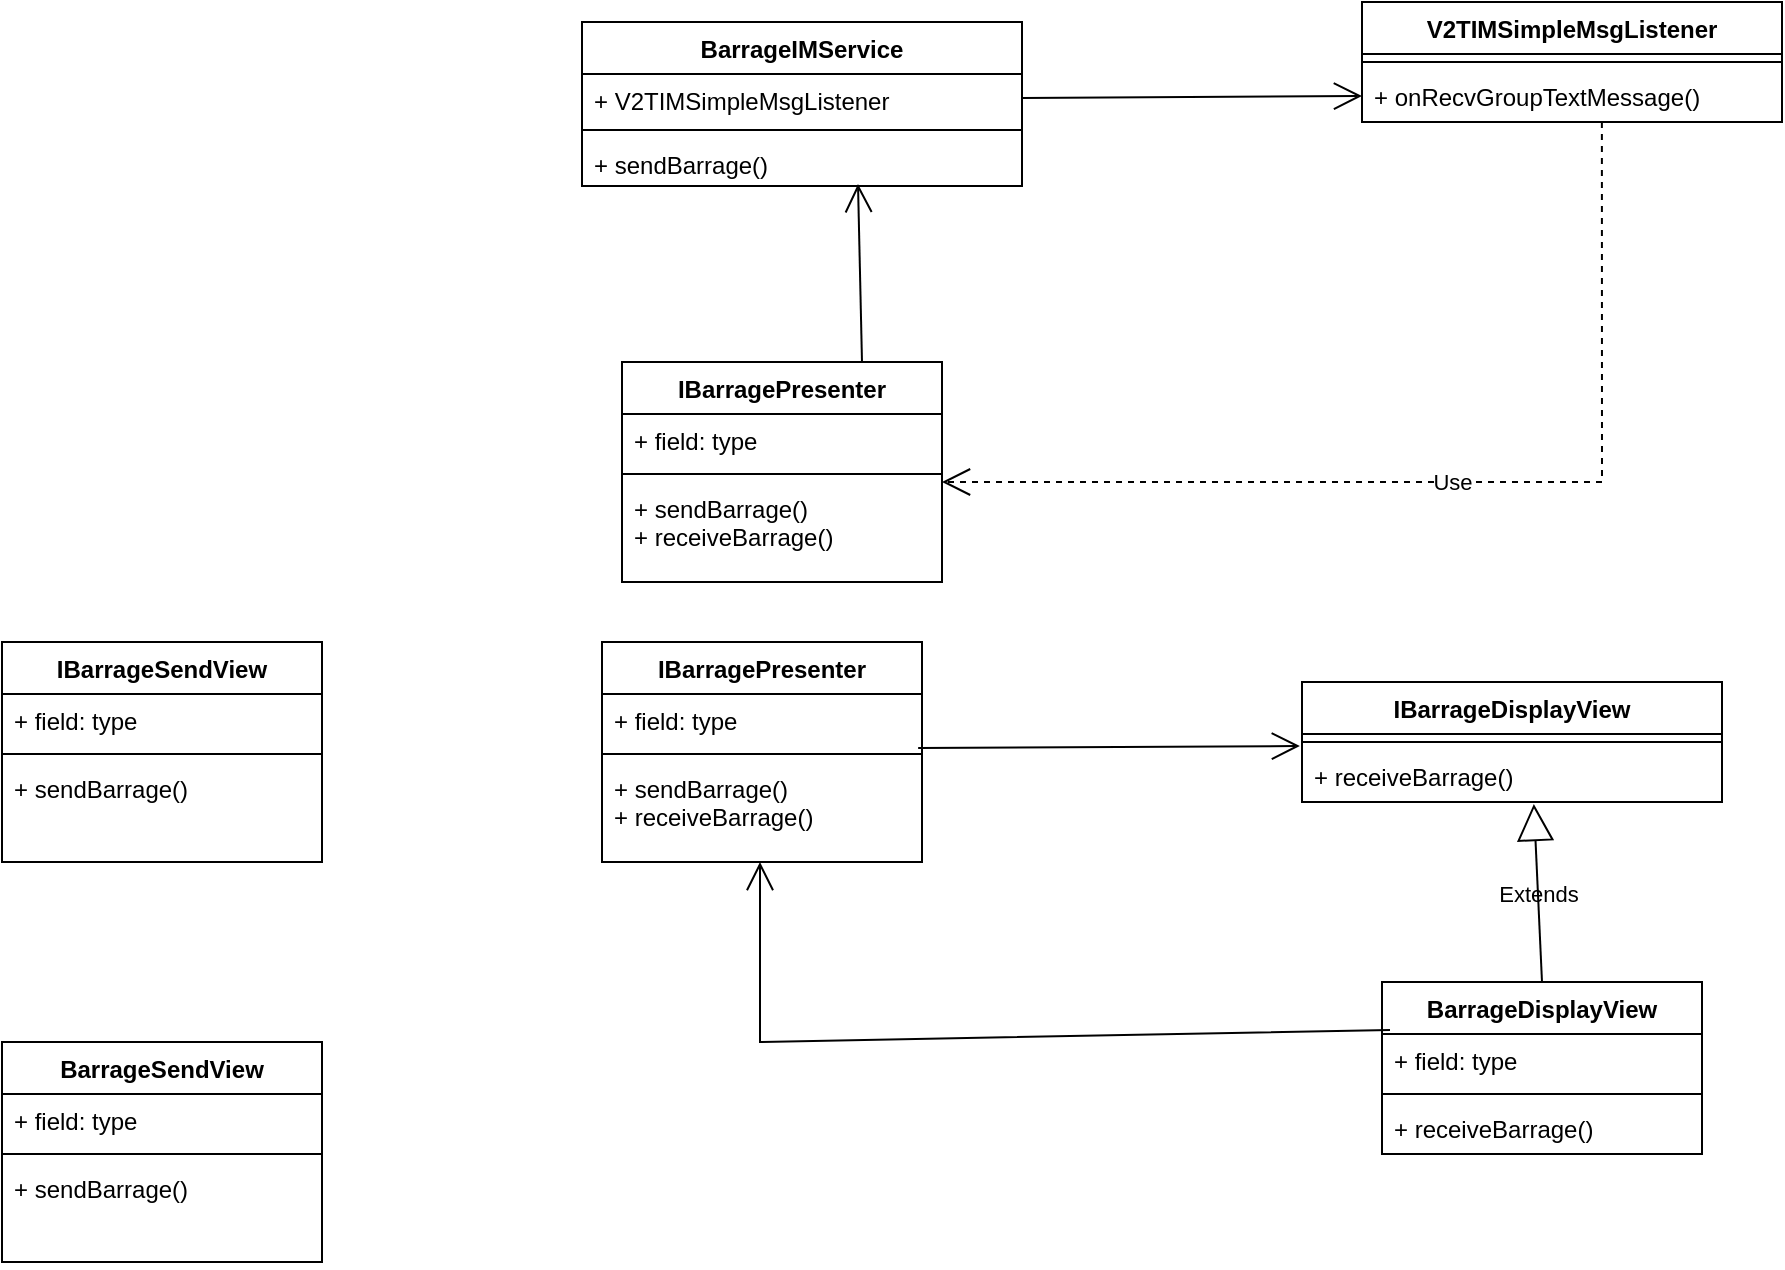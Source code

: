 <mxfile version="22.1.3" type="github">
  <diagram name="第 1 页" id="IBhxvfkGAeg1p5E4bXM3">
    <mxGraphModel dx="2074" dy="1059" grid="1" gridSize="10" guides="1" tooltips="1" connect="1" arrows="1" fold="1" page="1" pageScale="1" pageWidth="827" pageHeight="1169" math="0" shadow="0">
      <root>
        <mxCell id="0" />
        <mxCell id="1" parent="0" />
        <mxCell id="6ni6ROQNfi7pwdVgRZrK-12" value="V2TIMSimpleMsgListener" style="swimlane;fontStyle=1;align=center;verticalAlign=top;childLayout=stackLayout;horizontal=1;startSize=26;horizontalStack=0;resizeParent=1;resizeParentMax=0;resizeLast=0;collapsible=1;marginBottom=0;whiteSpace=wrap;html=1;labelBackgroundColor=none;" vertex="1" parent="1">
          <mxGeometry x="730" y="280" width="210" height="60" as="geometry" />
        </mxCell>
        <mxCell id="6ni6ROQNfi7pwdVgRZrK-14" value="" style="line;strokeWidth=1;align=left;verticalAlign=middle;spacingTop=-1;spacingLeft=3;spacingRight=3;rotatable=0;labelPosition=right;points=[];portConstraint=eastwest;labelBackgroundColor=none;" vertex="1" parent="6ni6ROQNfi7pwdVgRZrK-12">
          <mxGeometry y="26" width="210" height="8" as="geometry" />
        </mxCell>
        <mxCell id="6ni6ROQNfi7pwdVgRZrK-15" value="+&amp;nbsp;onRecvGroupTextMessage()" style="text;align=left;verticalAlign=top;spacingLeft=4;spacingRight=4;overflow=hidden;rotatable=0;points=[[0,0.5],[1,0.5]];portConstraint=eastwest;whiteSpace=wrap;html=1;labelBackgroundColor=none;" vertex="1" parent="6ni6ROQNfi7pwdVgRZrK-12">
          <mxGeometry y="34" width="210" height="26" as="geometry" />
        </mxCell>
        <mxCell id="6ni6ROQNfi7pwdVgRZrK-21" value="BarrageIMService" style="swimlane;fontStyle=1;align=center;verticalAlign=top;childLayout=stackLayout;horizontal=1;startSize=26;horizontalStack=0;resizeParent=1;resizeParentMax=0;resizeLast=0;collapsible=1;marginBottom=0;whiteSpace=wrap;html=1;labelBackgroundColor=none;" vertex="1" parent="1">
          <mxGeometry x="340" y="290" width="220" height="82" as="geometry" />
        </mxCell>
        <mxCell id="6ni6ROQNfi7pwdVgRZrK-22" value="+&amp;nbsp;V2TIMSimpleMsgListener" style="text;align=left;verticalAlign=top;spacingLeft=4;spacingRight=4;overflow=hidden;rotatable=0;points=[[0,0.5],[1,0.5]];portConstraint=eastwest;whiteSpace=wrap;html=1;labelBackgroundColor=none;" vertex="1" parent="6ni6ROQNfi7pwdVgRZrK-21">
          <mxGeometry y="26" width="220" height="24" as="geometry" />
        </mxCell>
        <mxCell id="6ni6ROQNfi7pwdVgRZrK-23" value="" style="line;strokeWidth=1;align=left;verticalAlign=middle;spacingTop=-1;spacingLeft=3;spacingRight=3;rotatable=0;labelPosition=right;points=[];portConstraint=eastwest;labelBackgroundColor=none;" vertex="1" parent="6ni6ROQNfi7pwdVgRZrK-21">
          <mxGeometry y="50" width="220" height="8" as="geometry" />
        </mxCell>
        <mxCell id="6ni6ROQNfi7pwdVgRZrK-24" value="+&amp;nbsp;sendBarrage()" style="text;align=left;verticalAlign=top;spacingLeft=4;spacingRight=4;overflow=hidden;rotatable=0;points=[[0,0.5],[1,0.5]];portConstraint=eastwest;whiteSpace=wrap;html=1;labelBackgroundColor=none;" vertex="1" parent="6ni6ROQNfi7pwdVgRZrK-21">
          <mxGeometry y="58" width="220" height="24" as="geometry" />
        </mxCell>
        <mxCell id="6ni6ROQNfi7pwdVgRZrK-25" value="" style="endArrow=open;endFill=1;endSize=12;html=1;rounded=0;exitX=1;exitY=0.5;exitDx=0;exitDy=0;entryX=0;entryY=0.5;entryDx=0;entryDy=0;labelBackgroundColor=none;fontColor=default;" edge="1" parent="1" source="6ni6ROQNfi7pwdVgRZrK-22" target="6ni6ROQNfi7pwdVgRZrK-15">
          <mxGeometry width="160" relative="1" as="geometry">
            <mxPoint x="560" y="339" as="sourcePoint" />
            <mxPoint x="650" y="330" as="targetPoint" />
          </mxGeometry>
        </mxCell>
        <mxCell id="6ni6ROQNfi7pwdVgRZrK-26" value="IBarragePresenter" style="swimlane;fontStyle=1;align=center;verticalAlign=top;childLayout=stackLayout;horizontal=1;startSize=26;horizontalStack=0;resizeParent=1;resizeParentMax=0;resizeLast=0;collapsible=1;marginBottom=0;whiteSpace=wrap;html=1;labelBackgroundColor=none;" vertex="1" parent="1">
          <mxGeometry x="360" y="460" width="160" height="110" as="geometry" />
        </mxCell>
        <mxCell id="6ni6ROQNfi7pwdVgRZrK-27" value="+ field: type" style="text;align=left;verticalAlign=top;spacingLeft=4;spacingRight=4;overflow=hidden;rotatable=0;points=[[0,0.5],[1,0.5]];portConstraint=eastwest;whiteSpace=wrap;html=1;labelBackgroundColor=none;" vertex="1" parent="6ni6ROQNfi7pwdVgRZrK-26">
          <mxGeometry y="26" width="160" height="26" as="geometry" />
        </mxCell>
        <mxCell id="6ni6ROQNfi7pwdVgRZrK-28" value="" style="line;strokeWidth=1;align=left;verticalAlign=middle;spacingTop=-1;spacingLeft=3;spacingRight=3;rotatable=0;labelPosition=right;points=[];portConstraint=eastwest;labelBackgroundColor=none;" vertex="1" parent="6ni6ROQNfi7pwdVgRZrK-26">
          <mxGeometry y="52" width="160" height="8" as="geometry" />
        </mxCell>
        <mxCell id="6ni6ROQNfi7pwdVgRZrK-29" value="+&amp;nbsp;sendBarrage()&lt;br&gt;+&amp;nbsp;receiveBarrage()" style="text;align=left;verticalAlign=top;spacingLeft=4;spacingRight=4;overflow=hidden;rotatable=0;points=[[0,0.5],[1,0.5]];portConstraint=eastwest;whiteSpace=wrap;html=1;labelBackgroundColor=none;" vertex="1" parent="6ni6ROQNfi7pwdVgRZrK-26">
          <mxGeometry y="60" width="160" height="50" as="geometry" />
        </mxCell>
        <mxCell id="6ni6ROQNfi7pwdVgRZrK-31" value="" style="endArrow=open;endFill=1;endSize=12;html=1;rounded=0;exitX=0.75;exitY=0;exitDx=0;exitDy=0;labelBackgroundColor=none;fontColor=default;" edge="1" parent="1" source="6ni6ROQNfi7pwdVgRZrK-26">
          <mxGeometry width="160" relative="1" as="geometry">
            <mxPoint x="413" y="383" as="sourcePoint" />
            <mxPoint x="478" y="371" as="targetPoint" />
          </mxGeometry>
        </mxCell>
        <mxCell id="6ni6ROQNfi7pwdVgRZrK-32" value="IBarrageDisplayView" style="swimlane;fontStyle=1;align=center;verticalAlign=top;childLayout=stackLayout;horizontal=1;startSize=26;horizontalStack=0;resizeParent=1;resizeParentMax=0;resizeLast=0;collapsible=1;marginBottom=0;whiteSpace=wrap;html=1;labelBackgroundColor=none;" vertex="1" parent="1">
          <mxGeometry x="700" y="620" width="210" height="60" as="geometry" />
        </mxCell>
        <mxCell id="6ni6ROQNfi7pwdVgRZrK-33" value="" style="line;strokeWidth=1;align=left;verticalAlign=middle;spacingTop=-1;spacingLeft=3;spacingRight=3;rotatable=0;labelPosition=right;points=[];portConstraint=eastwest;labelBackgroundColor=none;" vertex="1" parent="6ni6ROQNfi7pwdVgRZrK-32">
          <mxGeometry y="26" width="210" height="8" as="geometry" />
        </mxCell>
        <mxCell id="6ni6ROQNfi7pwdVgRZrK-34" value="+&amp;nbsp;receiveBarrage()" style="text;align=left;verticalAlign=top;spacingLeft=4;spacingRight=4;overflow=hidden;rotatable=0;points=[[0,0.5],[1,0.5]];portConstraint=eastwest;whiteSpace=wrap;html=1;labelBackgroundColor=none;" vertex="1" parent="6ni6ROQNfi7pwdVgRZrK-32">
          <mxGeometry y="34" width="210" height="26" as="geometry" />
        </mxCell>
        <mxCell id="6ni6ROQNfi7pwdVgRZrK-35" value="" style="endArrow=open;endFill=1;endSize=12;html=1;rounded=0;entryX=-0.005;entryY=-0.077;entryDx=0;entryDy=0;entryPerimeter=0;labelBackgroundColor=none;fontColor=default;exitX=0.988;exitY=1.038;exitDx=0;exitDy=0;exitPerimeter=0;" edge="1" parent="1" source="6ni6ROQNfi7pwdVgRZrK-46" target="6ni6ROQNfi7pwdVgRZrK-34">
          <mxGeometry width="160" relative="1" as="geometry">
            <mxPoint x="620" y="499" as="sourcePoint" />
            <mxPoint x="700" y="540" as="targetPoint" />
          </mxGeometry>
        </mxCell>
        <mxCell id="6ni6ROQNfi7pwdVgRZrK-36" value="BarrageDisplayView" style="swimlane;fontStyle=1;align=center;verticalAlign=top;childLayout=stackLayout;horizontal=1;startSize=26;horizontalStack=0;resizeParent=1;resizeParentMax=0;resizeLast=0;collapsible=1;marginBottom=0;whiteSpace=wrap;html=1;labelBackgroundColor=none;" vertex="1" parent="1">
          <mxGeometry x="740" y="770" width="160" height="86" as="geometry" />
        </mxCell>
        <mxCell id="6ni6ROQNfi7pwdVgRZrK-37" value="+ field: type" style="text;align=left;verticalAlign=top;spacingLeft=4;spacingRight=4;overflow=hidden;rotatable=0;points=[[0,0.5],[1,0.5]];portConstraint=eastwest;whiteSpace=wrap;html=1;labelBackgroundColor=none;" vertex="1" parent="6ni6ROQNfi7pwdVgRZrK-36">
          <mxGeometry y="26" width="160" height="26" as="geometry" />
        </mxCell>
        <mxCell id="6ni6ROQNfi7pwdVgRZrK-38" value="" style="line;strokeWidth=1;align=left;verticalAlign=middle;spacingTop=-1;spacingLeft=3;spacingRight=3;rotatable=0;labelPosition=right;points=[];portConstraint=eastwest;labelBackgroundColor=none;" vertex="1" parent="6ni6ROQNfi7pwdVgRZrK-36">
          <mxGeometry y="52" width="160" height="8" as="geometry" />
        </mxCell>
        <mxCell id="6ni6ROQNfi7pwdVgRZrK-39" value="+&amp;nbsp;receiveBarrage()" style="text;align=left;verticalAlign=top;spacingLeft=4;spacingRight=4;overflow=hidden;rotatable=0;points=[[0,0.5],[1,0.5]];portConstraint=eastwest;whiteSpace=wrap;html=1;labelBackgroundColor=none;" vertex="1" parent="6ni6ROQNfi7pwdVgRZrK-36">
          <mxGeometry y="60" width="160" height="26" as="geometry" />
        </mxCell>
        <mxCell id="6ni6ROQNfi7pwdVgRZrK-43" value="Extends" style="endArrow=block;endSize=16;endFill=0;html=1;rounded=0;exitX=0.5;exitY=0;exitDx=0;exitDy=0;entryX=0.552;entryY=1.038;entryDx=0;entryDy=0;entryPerimeter=0;labelBackgroundColor=none;fontColor=default;" edge="1" parent="1" source="6ni6ROQNfi7pwdVgRZrK-36" target="6ni6ROQNfi7pwdVgRZrK-34">
          <mxGeometry width="160" relative="1" as="geometry">
            <mxPoint x="680" y="585" as="sourcePoint" />
            <mxPoint x="840" y="585" as="targetPoint" />
          </mxGeometry>
        </mxCell>
        <mxCell id="6ni6ROQNfi7pwdVgRZrK-44" value="" style="endArrow=open;endFill=1;endSize=12;html=1;rounded=0;exitX=0.025;exitY=-0.077;exitDx=0;exitDy=0;exitPerimeter=0;labelBackgroundColor=none;fontColor=default;" edge="1" parent="1" source="6ni6ROQNfi7pwdVgRZrK-37">
          <mxGeometry width="160" relative="1" as="geometry">
            <mxPoint x="730.0" y="749.01" as="sourcePoint" />
            <mxPoint x="429" y="710" as="targetPoint" />
            <Array as="points">
              <mxPoint x="429" y="800" />
            </Array>
          </mxGeometry>
        </mxCell>
        <mxCell id="6ni6ROQNfi7pwdVgRZrK-45" value="IBarragePresenter" style="swimlane;fontStyle=1;align=center;verticalAlign=top;childLayout=stackLayout;horizontal=1;startSize=26;horizontalStack=0;resizeParent=1;resizeParentMax=0;resizeLast=0;collapsible=1;marginBottom=0;whiteSpace=wrap;html=1;labelBackgroundColor=none;" vertex="1" parent="1">
          <mxGeometry x="350" y="600" width="160" height="110" as="geometry" />
        </mxCell>
        <mxCell id="6ni6ROQNfi7pwdVgRZrK-46" value="+ field: type" style="text;align=left;verticalAlign=top;spacingLeft=4;spacingRight=4;overflow=hidden;rotatable=0;points=[[0,0.5],[1,0.5]];portConstraint=eastwest;whiteSpace=wrap;html=1;labelBackgroundColor=none;" vertex="1" parent="6ni6ROQNfi7pwdVgRZrK-45">
          <mxGeometry y="26" width="160" height="26" as="geometry" />
        </mxCell>
        <mxCell id="6ni6ROQNfi7pwdVgRZrK-47" value="" style="line;strokeWidth=1;align=left;verticalAlign=middle;spacingTop=-1;spacingLeft=3;spacingRight=3;rotatable=0;labelPosition=right;points=[];portConstraint=eastwest;labelBackgroundColor=none;" vertex="1" parent="6ni6ROQNfi7pwdVgRZrK-45">
          <mxGeometry y="52" width="160" height="8" as="geometry" />
        </mxCell>
        <mxCell id="6ni6ROQNfi7pwdVgRZrK-48" value="+&amp;nbsp;sendBarrage()&lt;br&gt;+&amp;nbsp;receiveBarrage()" style="text;align=left;verticalAlign=top;spacingLeft=4;spacingRight=4;overflow=hidden;rotatable=0;points=[[0,0.5],[1,0.5]];portConstraint=eastwest;whiteSpace=wrap;html=1;labelBackgroundColor=none;" vertex="1" parent="6ni6ROQNfi7pwdVgRZrK-45">
          <mxGeometry y="60" width="160" height="50" as="geometry" />
        </mxCell>
        <mxCell id="6ni6ROQNfi7pwdVgRZrK-51" value="BarrageSendView" style="swimlane;fontStyle=1;align=center;verticalAlign=top;childLayout=stackLayout;horizontal=1;startSize=26;horizontalStack=0;resizeParent=1;resizeParentMax=0;resizeLast=0;collapsible=1;marginBottom=0;whiteSpace=wrap;html=1;labelBackgroundColor=none;" vertex="1" parent="1">
          <mxGeometry x="50" y="800" width="160" height="110" as="geometry" />
        </mxCell>
        <mxCell id="6ni6ROQNfi7pwdVgRZrK-52" value="+ field: type" style="text;align=left;verticalAlign=top;spacingLeft=4;spacingRight=4;overflow=hidden;rotatable=0;points=[[0,0.5],[1,0.5]];portConstraint=eastwest;whiteSpace=wrap;html=1;labelBackgroundColor=none;" vertex="1" parent="6ni6ROQNfi7pwdVgRZrK-51">
          <mxGeometry y="26" width="160" height="26" as="geometry" />
        </mxCell>
        <mxCell id="6ni6ROQNfi7pwdVgRZrK-53" value="" style="line;strokeWidth=1;align=left;verticalAlign=middle;spacingTop=-1;spacingLeft=3;spacingRight=3;rotatable=0;labelPosition=right;points=[];portConstraint=eastwest;labelBackgroundColor=none;" vertex="1" parent="6ni6ROQNfi7pwdVgRZrK-51">
          <mxGeometry y="52" width="160" height="8" as="geometry" />
        </mxCell>
        <mxCell id="6ni6ROQNfi7pwdVgRZrK-54" value="+&amp;nbsp;sendBarrage()" style="text;align=left;verticalAlign=top;spacingLeft=4;spacingRight=4;overflow=hidden;rotatable=0;points=[[0,0.5],[1,0.5]];portConstraint=eastwest;whiteSpace=wrap;html=1;labelBackgroundColor=none;" vertex="1" parent="6ni6ROQNfi7pwdVgRZrK-51">
          <mxGeometry y="60" width="160" height="50" as="geometry" />
        </mxCell>
        <mxCell id="6ni6ROQNfi7pwdVgRZrK-55" value="Use" style="endArrow=open;endSize=12;dashed=1;html=1;rounded=0;exitX=0.314;exitY=1.038;exitDx=0;exitDy=0;exitPerimeter=0;entryX=1;entryY=0;entryDx=0;entryDy=0;entryPerimeter=0;" edge="1" parent="1" target="6ni6ROQNfi7pwdVgRZrK-29">
          <mxGeometry width="160" relative="1" as="geometry">
            <mxPoint x="849.94" y="339.998" as="sourcePoint" />
            <mxPoint x="574" y="517.01" as="targetPoint" />
            <Array as="points">
              <mxPoint x="850" y="520" />
            </Array>
          </mxGeometry>
        </mxCell>
        <mxCell id="6ni6ROQNfi7pwdVgRZrK-56" value="IBarrageSendView" style="swimlane;fontStyle=1;align=center;verticalAlign=top;childLayout=stackLayout;horizontal=1;startSize=26;horizontalStack=0;resizeParent=1;resizeParentMax=0;resizeLast=0;collapsible=1;marginBottom=0;whiteSpace=wrap;html=1;labelBackgroundColor=none;" vertex="1" parent="1">
          <mxGeometry x="50" y="600" width="160" height="110" as="geometry" />
        </mxCell>
        <mxCell id="6ni6ROQNfi7pwdVgRZrK-57" value="+ field: type" style="text;align=left;verticalAlign=top;spacingLeft=4;spacingRight=4;overflow=hidden;rotatable=0;points=[[0,0.5],[1,0.5]];portConstraint=eastwest;whiteSpace=wrap;html=1;labelBackgroundColor=none;" vertex="1" parent="6ni6ROQNfi7pwdVgRZrK-56">
          <mxGeometry y="26" width="160" height="26" as="geometry" />
        </mxCell>
        <mxCell id="6ni6ROQNfi7pwdVgRZrK-58" value="" style="line;strokeWidth=1;align=left;verticalAlign=middle;spacingTop=-1;spacingLeft=3;spacingRight=3;rotatable=0;labelPosition=right;points=[];portConstraint=eastwest;labelBackgroundColor=none;" vertex="1" parent="6ni6ROQNfi7pwdVgRZrK-56">
          <mxGeometry y="52" width="160" height="8" as="geometry" />
        </mxCell>
        <mxCell id="6ni6ROQNfi7pwdVgRZrK-59" value="+&amp;nbsp;sendBarrage()" style="text;align=left;verticalAlign=top;spacingLeft=4;spacingRight=4;overflow=hidden;rotatable=0;points=[[0,0.5],[1,0.5]];portConstraint=eastwest;whiteSpace=wrap;html=1;labelBackgroundColor=none;" vertex="1" parent="6ni6ROQNfi7pwdVgRZrK-56">
          <mxGeometry y="60" width="160" height="50" as="geometry" />
        </mxCell>
      </root>
    </mxGraphModel>
  </diagram>
</mxfile>
